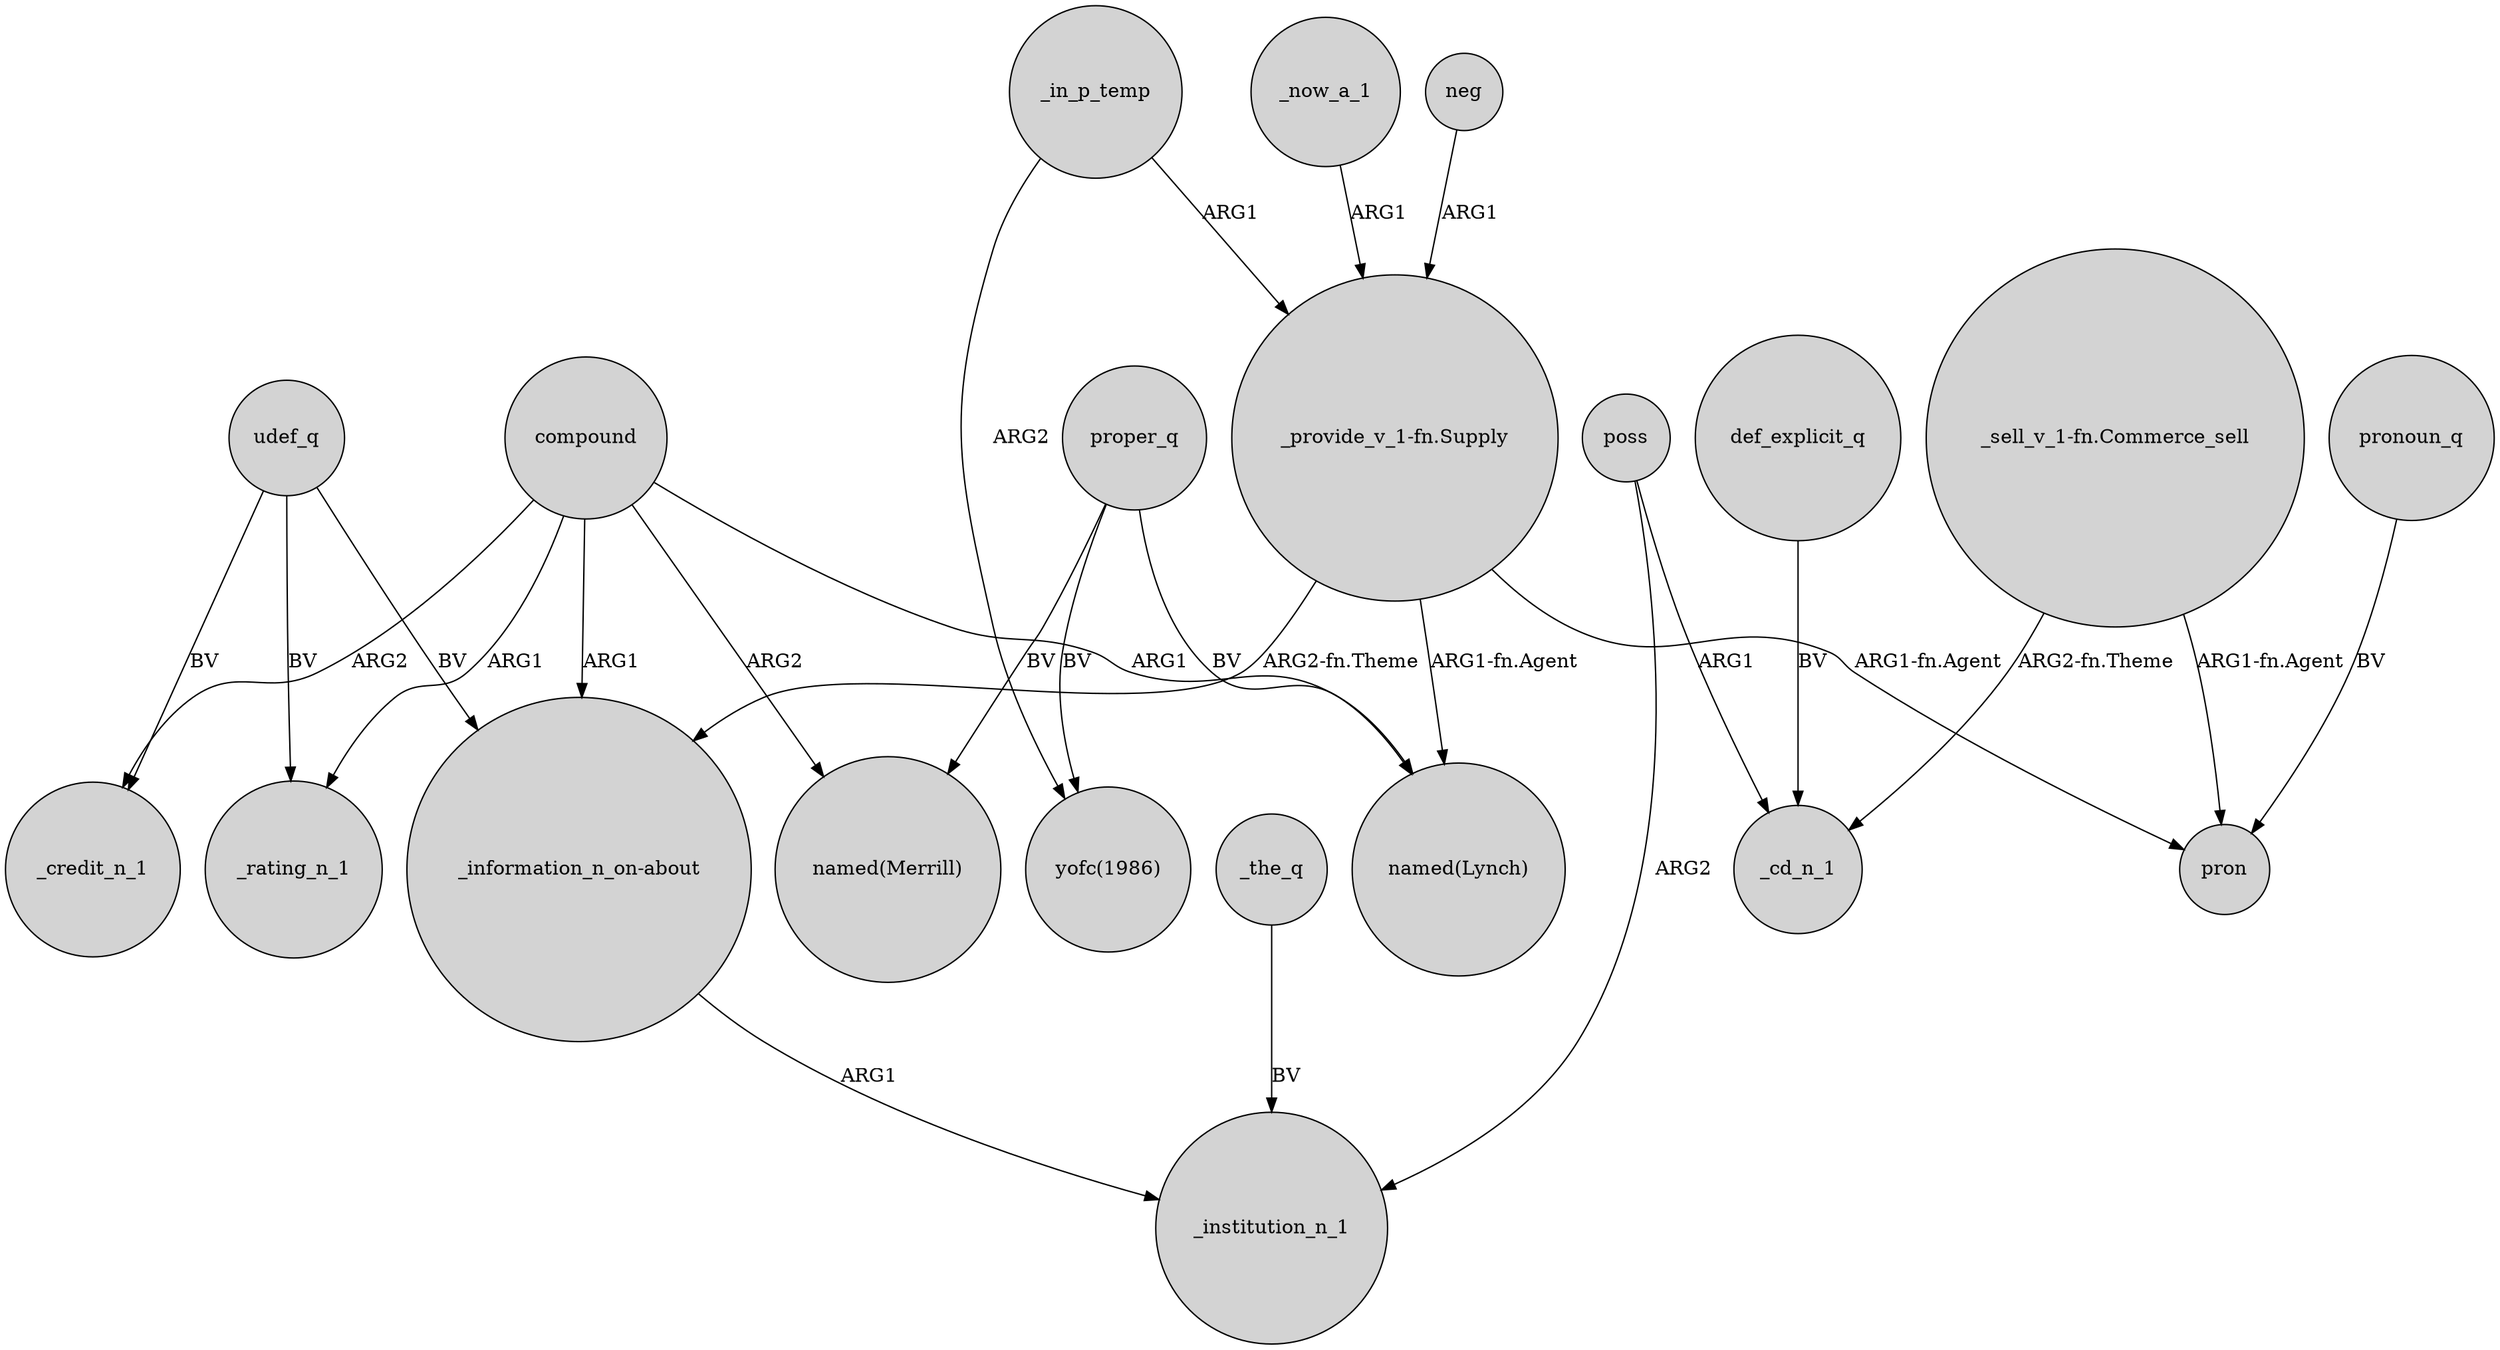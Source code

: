 digraph {
	node [shape=circle style=filled]
	"_provide_v_1-fn.Supply" -> "named(Lynch)" [label="ARG1-fn.Agent"]
	"_provide_v_1-fn.Supply" -> pron [label="ARG1-fn.Agent"]
	compound -> "named(Lynch)" [label=ARG1]
	"_sell_v_1-fn.Commerce_sell" -> _cd_n_1 [label="ARG2-fn.Theme"]
	_in_p_temp -> "yofc(1986)" [label=ARG2]
	poss -> _institution_n_1 [label=ARG2]
	udef_q -> _rating_n_1 [label=BV]
	udef_q -> _credit_n_1 [label=BV]
	compound -> _credit_n_1 [label=ARG2]
	proper_q -> "named(Lynch)" [label=BV]
	compound -> "named(Merrill)" [label=ARG2]
	def_explicit_q -> _cd_n_1 [label=BV]
	udef_q -> "_information_n_on-about" [label=BV]
	_in_p_temp -> "_provide_v_1-fn.Supply" [label=ARG1]
	poss -> _cd_n_1 [label=ARG1]
	pronoun_q -> pron [label=BV]
	compound -> _rating_n_1 [label=ARG1]
	_now_a_1 -> "_provide_v_1-fn.Supply" [label=ARG1]
	"_provide_v_1-fn.Supply" -> "_information_n_on-about" [label="ARG2-fn.Theme"]
	proper_q -> "yofc(1986)" [label=BV]
	proper_q -> "named(Merrill)" [label=BV]
	"_sell_v_1-fn.Commerce_sell" -> pron [label="ARG1-fn.Agent"]
	_the_q -> _institution_n_1 [label=BV]
	compound -> "_information_n_on-about" [label=ARG1]
	neg -> "_provide_v_1-fn.Supply" [label=ARG1]
	"_information_n_on-about" -> _institution_n_1 [label=ARG1]
}
